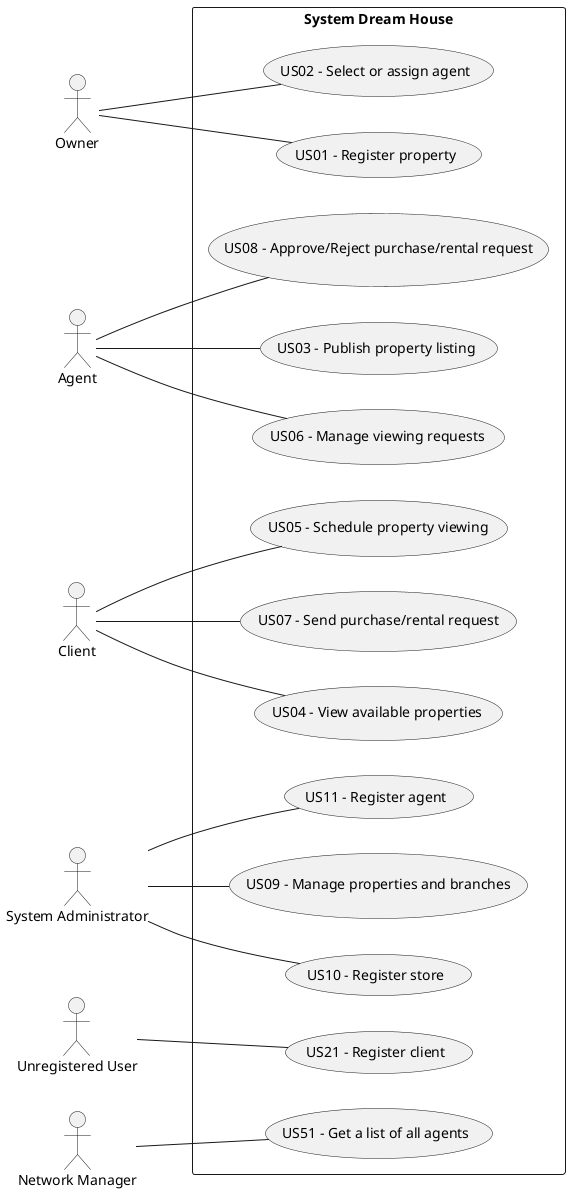 @startuml
left to right direction

actor "Owner" as owner
actor "Agent" as agent
actor "Client" as client
actor "System Administrator" as admin
actor "Unregistered User" as unregisteredUser
actor "Network Manager" as networkManager

rectangle "System Dream House" {

    usecase "US01 - Register property" as US01
    usecase "US02 - Select or assign agent" as US02
    usecase "US03 - Publish property listing" as US03
    usecase "US04 - View available properties" as US04
    usecase "US05 - Schedule property viewing" as US05
    usecase "US06 - Manage viewing requests" as US06
    usecase "US07 - Send purchase/rental request" as US07
    usecase "US08 - Approve/Reject purchase/rental request" as US08
    usecase "US09 - Manage properties and branches" as US09
    usecase "US10 - Register store" as US10
    usecase "US11 - Register agent" as US11
    usecase "US21 - Register client" as US21
    usecase "US51 - Get a list of all agents" as US51
}

' Relacionamentos dos atores com os casos de uso
owner -- US01
owner -- US02
agent -- US03
client -- US04
client -- US05
agent -- US06
client -- US07
agent -- US08
admin -- US09
admin -- US10
admin -- US11
unregisteredUser -- US21
networkManager -- US51

@enduml
